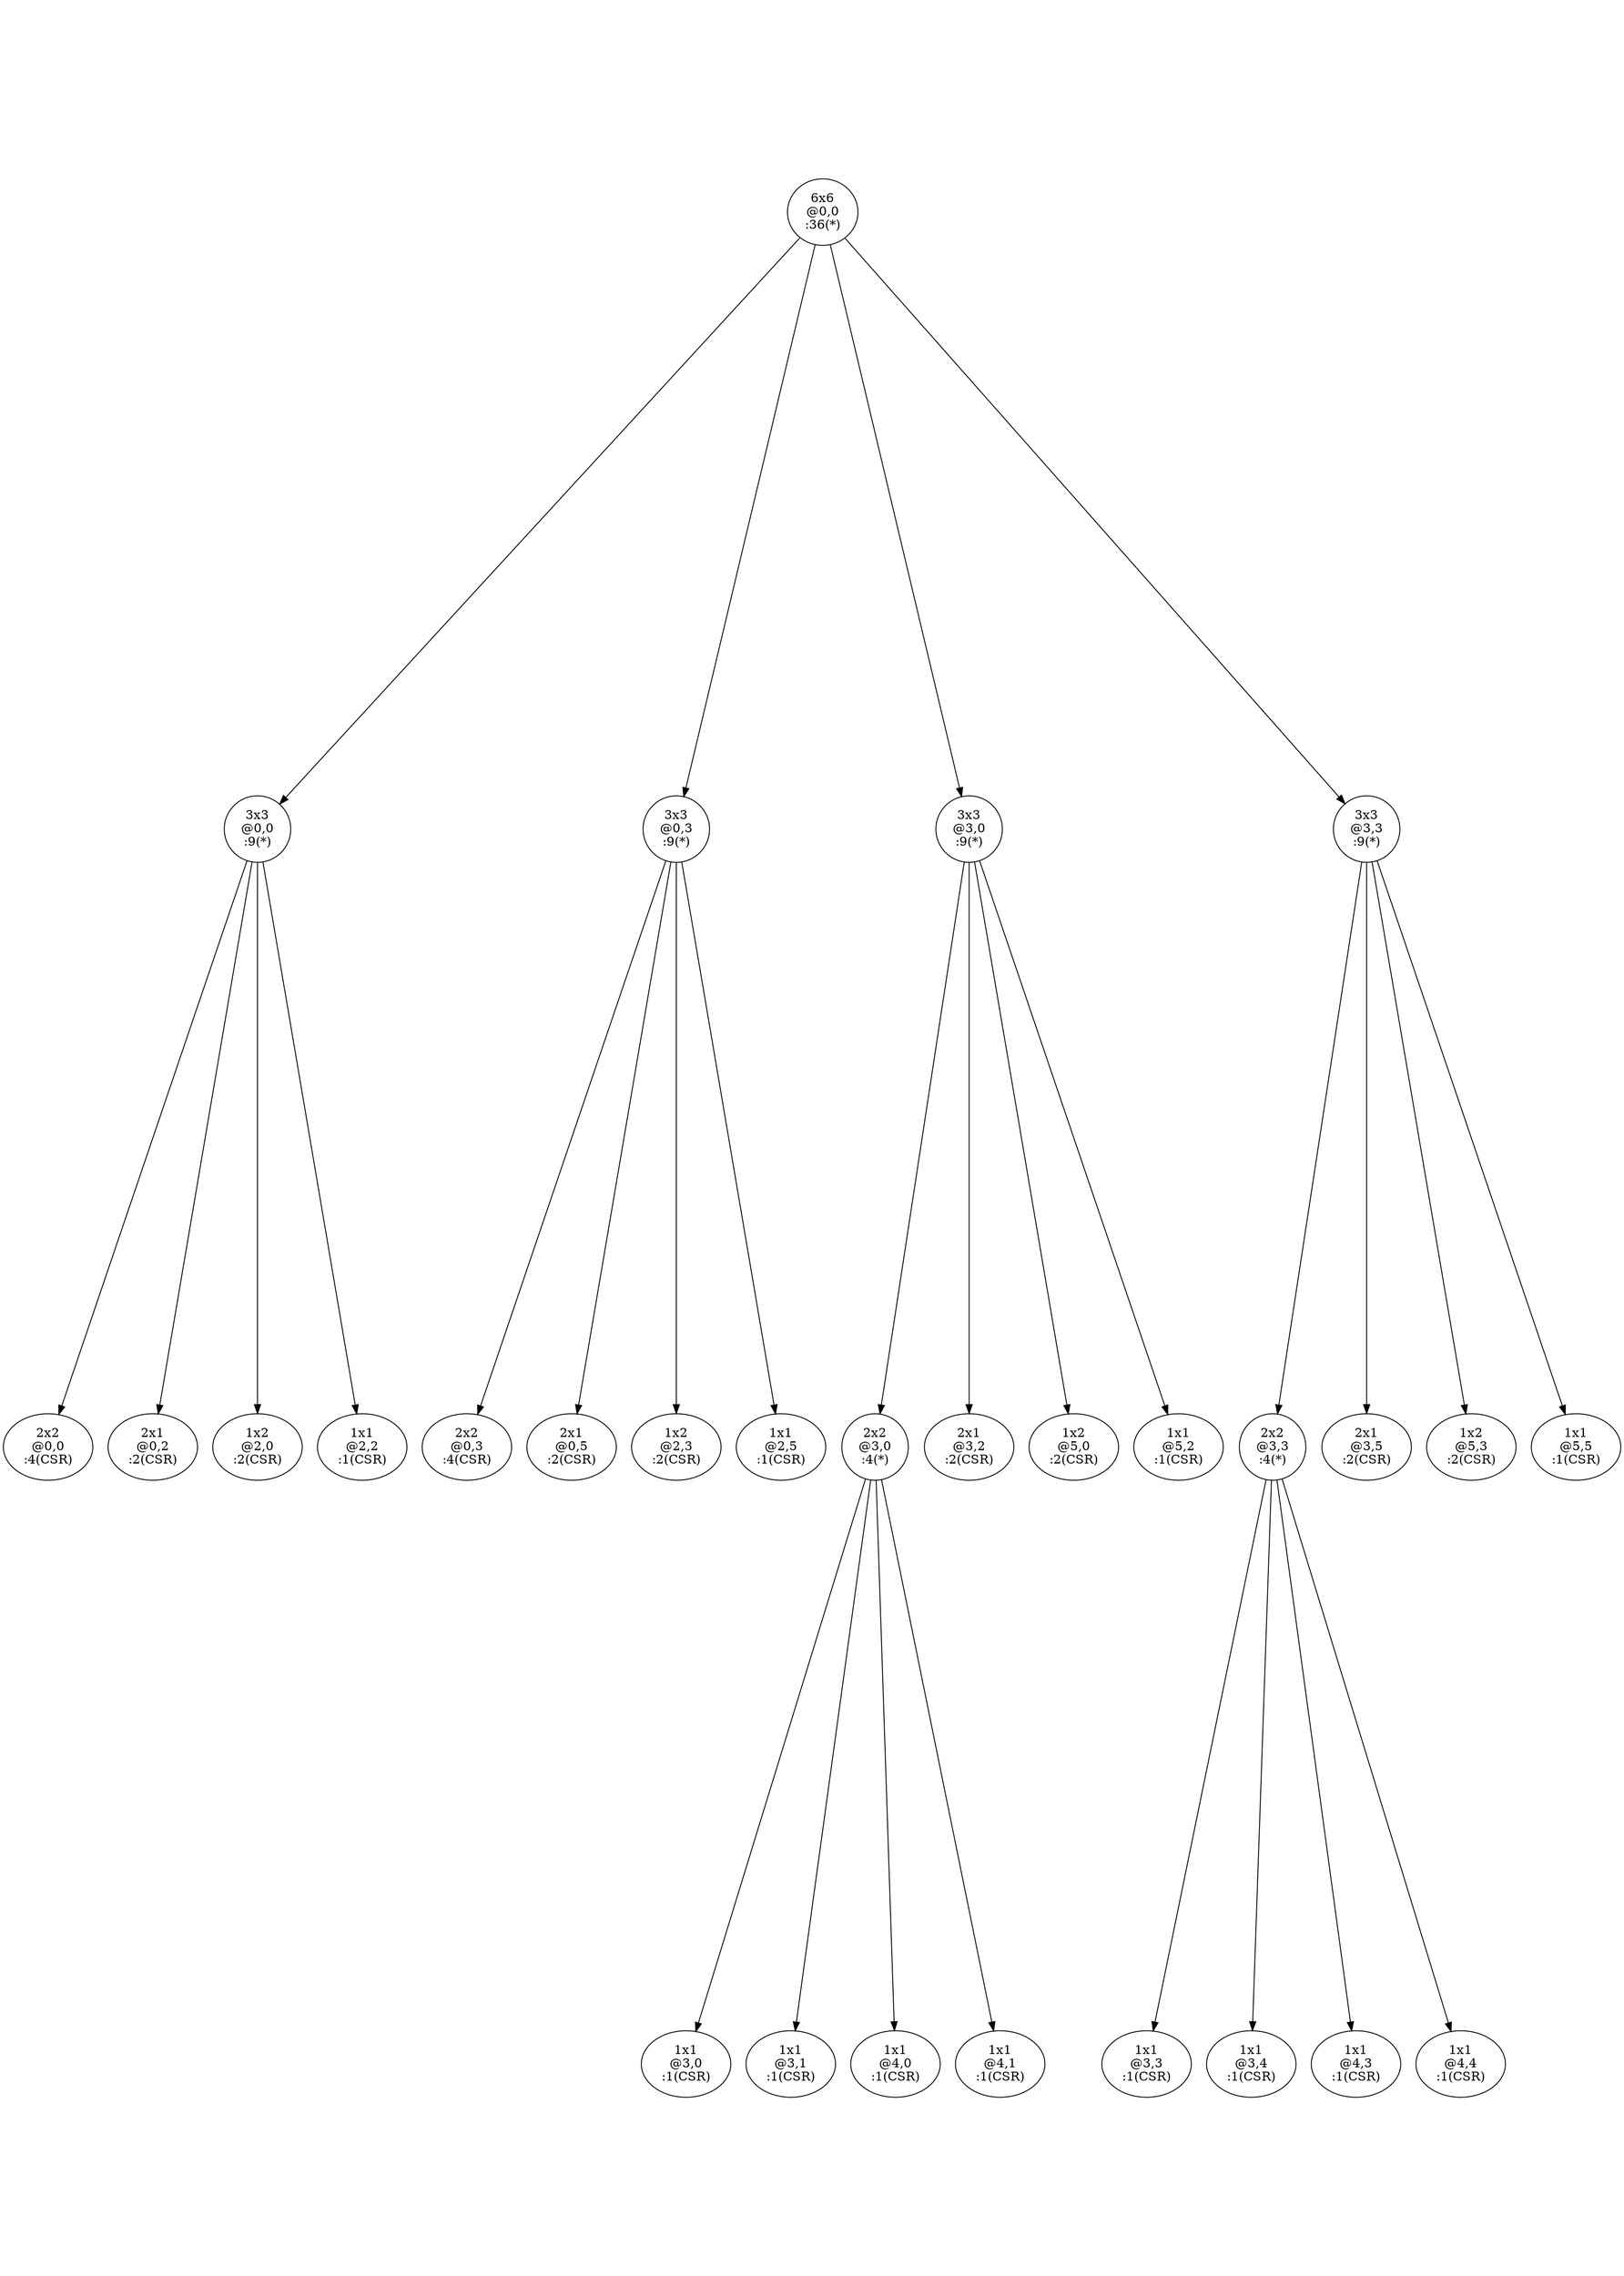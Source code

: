 /* example usage: dot -Tps filename.dot > filename.ps */
digraph matrix {
quadtree=TRUE;
ratio=1.4;
"6x6\n@0,0\n:36(*)" -> "3x3\n@0,0\n:9(*)"
"3x3\n@0,0\n:9(*)" -> "2x2\n@0,0\n:4(CSR)"
"3x3\n@0,0\n:9(*)" -> "2x1\n@0,2\n:2(CSR)"
"3x3\n@0,0\n:9(*)" -> "1x2\n@2,0\n:2(CSR)"
"3x3\n@0,0\n:9(*)" -> "1x1\n@2,2\n:1(CSR)"
"6x6\n@0,0\n:36(*)" -> "3x3\n@0,3\n:9(*)"
"3x3\n@0,3\n:9(*)" -> "2x2\n@0,3\n:4(CSR)"
"3x3\n@0,3\n:9(*)" -> "2x1\n@0,5\n:2(CSR)"
"3x3\n@0,3\n:9(*)" -> "1x2\n@2,3\n:2(CSR)"
"3x3\n@0,3\n:9(*)" -> "1x1\n@2,5\n:1(CSR)"
"6x6\n@0,0\n:36(*)" -> "3x3\n@3,0\n:9(*)"
"3x3\n@3,0\n:9(*)" -> "2x2\n@3,0\n:4(*)"
"2x2\n@3,0\n:4(*)" -> "1x1\n@3,0\n:1(CSR)"
"2x2\n@3,0\n:4(*)" -> "1x1\n@3,1\n:1(CSR)"
"2x2\n@3,0\n:4(*)" -> "1x1\n@4,0\n:1(CSR)"
"2x2\n@3,0\n:4(*)" -> "1x1\n@4,1\n:1(CSR)"
"3x3\n@3,0\n:9(*)" -> "2x1\n@3,2\n:2(CSR)"
"3x3\n@3,0\n:9(*)" -> "1x2\n@5,0\n:2(CSR)"
"3x3\n@3,0\n:9(*)" -> "1x1\n@5,2\n:1(CSR)"
"6x6\n@0,0\n:36(*)" -> "3x3\n@3,3\n:9(*)"
"3x3\n@3,3\n:9(*)" -> "2x2\n@3,3\n:4(*)"
"2x2\n@3,3\n:4(*)" -> "1x1\n@3,3\n:1(CSR)"
"2x2\n@3,3\n:4(*)" -> "1x1\n@3,4\n:1(CSR)"
"2x2\n@3,3\n:4(*)" -> "1x1\n@4,3\n:1(CSR)"
"2x2\n@3,3\n:4(*)" -> "1x1\n@4,4\n:1(CSR)"
"3x3\n@3,3\n:9(*)" -> "2x1\n@3,5\n:2(CSR)"
"3x3\n@3,3\n:9(*)" -> "1x2\n@5,3\n:2(CSR)"
"3x3\n@3,3\n:9(*)" -> "1x1\n@5,5\n:1(CSR)"
}
